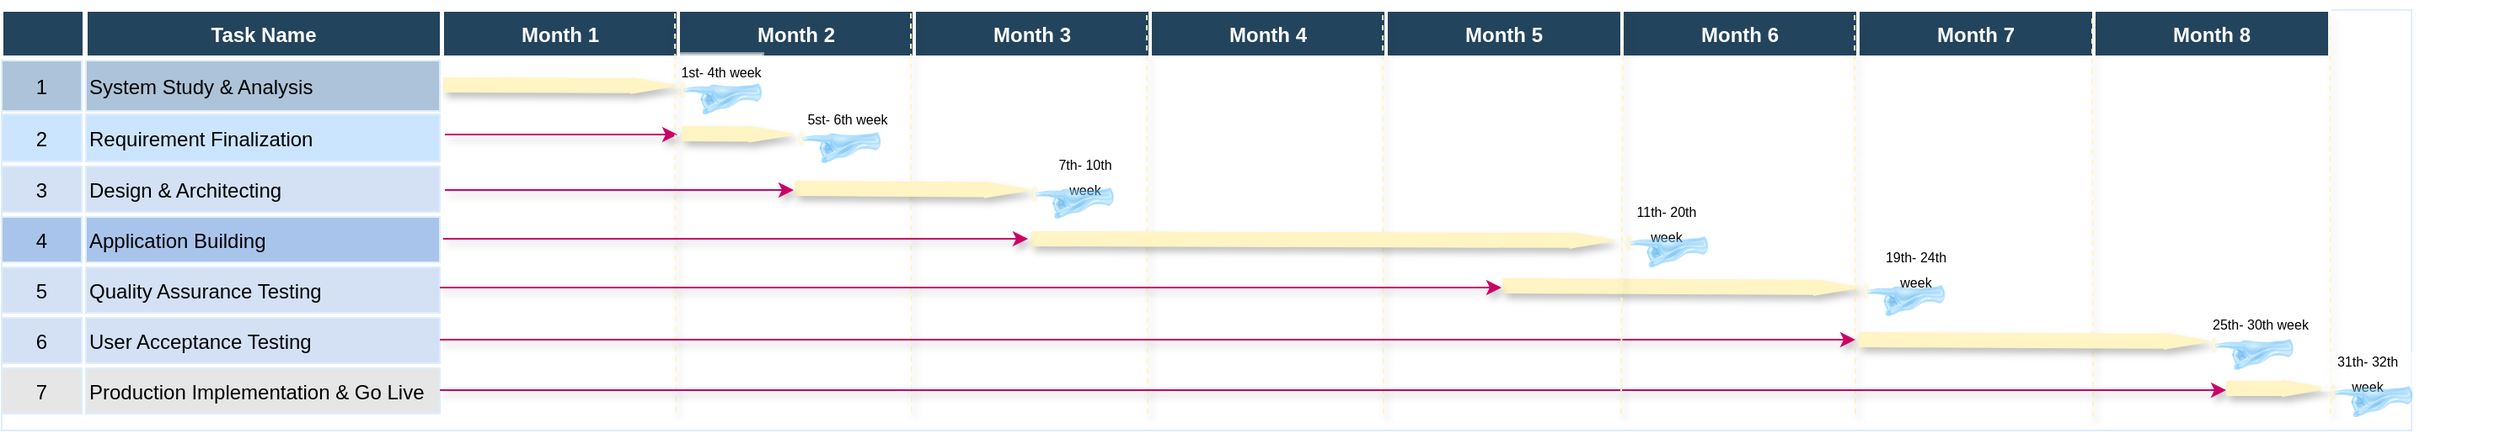 <mxfile version="13.6.2" type="github">
  <diagram name="Page-1" id="8378b5f6-a2b2-b727-a746-972ab9d02e00">
    <mxGraphModel dx="4849" dy="592" grid="1" gridSize="10" guides="1" tooltips="1" connect="0" arrows="1" fold="1" page="1" pageScale="1.5" pageWidth="1169" pageHeight="827" background="#ffffff" math="0" shadow="0">
      <root>
        <mxCell id="0" />
        <mxCell id="1" parent="0" />
        <mxCell id="iz-O9aYa_GpuZ4qTTY7D-351" value="" style="align=left;strokeColor=#DEEDFF" vertex="1" parent="1">
          <mxGeometry x="-1800" y="30" width="1430" height="250" as="geometry" />
        </mxCell>
        <mxCell id="63" value="1" style="strokeColor=#DEEDFF;fillColor=#ADC3D9" parent="1" vertex="1">
          <mxGeometry x="-1800" y="60" width="47.5" height="30" as="geometry" />
        </mxCell>
        <mxCell id="64" value="System Study &amp; Analysis" style="align=left;strokeColor=#DEEDFF;fillColor=#ADC3D9" parent="1" vertex="1">
          <mxGeometry x="-1750" y="60" width="210" height="30" as="geometry" />
        </mxCell>
        <mxCell id="69" value="2" style="strokeColor=#DEEDFF;fillColor=#CCE5FF" parent="1" vertex="1">
          <mxGeometry x="-1800" y="92" width="47.5" height="28" as="geometry" />
        </mxCell>
        <mxCell id="iz-O9aYa_GpuZ4qTTY7D-308" value="" style="edgeStyle=orthogonalEdgeStyle;rounded=0;orthogonalLoop=1;jettySize=auto;html=1;shadow=1;strokeColor=#CC0066;fillColor=#FFF4C3;" edge="1" parent="1">
          <mxGeometry relative="1" as="geometry">
            <mxPoint x="-1537" y="104" as="sourcePoint" />
            <mxPoint x="-1399" y="104" as="targetPoint" />
          </mxGeometry>
        </mxCell>
        <mxCell id="70" value="Requirement Finalization" style="align=left;strokeColor=#DEEDFF;fillColor=#CCE5FF" parent="1" vertex="1">
          <mxGeometry x="-1750" y="92" width="210" height="28" as="geometry" />
        </mxCell>
        <mxCell id="74" value="3" style="strokeColor=#DEEDFF;fillColor=#D4E1F5;" parent="1" vertex="1">
          <mxGeometry x="-1800" y="123" width="47.5" height="27" as="geometry" />
        </mxCell>
        <mxCell id="75" value="Design &amp; Architecting" style="align=left;strokeColor=#DEEDFF;fillColor=#D4E1F5;" parent="1" vertex="1">
          <mxGeometry x="-1750" y="123" width="210" height="27" as="geometry" />
        </mxCell>
        <mxCell id="79" value="4" style="strokeColor=#DEEDFF;fillColor=#A9C4EB;" parent="1" vertex="1">
          <mxGeometry x="-1800" y="153" width="47.5" height="27" as="geometry" />
        </mxCell>
        <mxCell id="80" value="Application Building" style="align=left;strokeColor=#DEEDFF;fillColor=#A9C4EB;" parent="1" vertex="1">
          <mxGeometry x="-1750" y="153" width="210" height="27" as="geometry" />
        </mxCell>
        <mxCell id="84" value="5" style="strokeColor=#DEEDFF;fillColor=#D4E1F5;" parent="1" vertex="1">
          <mxGeometry x="-1800" y="183" width="47.5" height="27" as="geometry" />
        </mxCell>
        <mxCell id="85" value="Quality Assurance Testing " style="align=left;strokeColor=#DEEDFF;fillColor=#D4E1F5;" parent="1" vertex="1">
          <mxGeometry x="-1750" y="183" width="210" height="27" as="geometry" />
        </mxCell>
        <mxCell id="89" value="6" style="strokeColor=#DEEDFF;fillColor=#D4E1F5;" parent="1" vertex="1">
          <mxGeometry x="-1800" y="213" width="47.5" height="27" as="geometry" />
        </mxCell>
        <mxCell id="90" value="User Acceptance Testing" style="align=left;strokeColor=#DEEDFF;fillColor=#D4E1F5;" parent="1" vertex="1">
          <mxGeometry x="-1750" y="213" width="210" height="27" as="geometry" />
        </mxCell>
        <mxCell id="94" value="7" style="strokeColor=#DEEDFF;fillColor=#E6E6E6;" parent="1" vertex="1">
          <mxGeometry x="-1800" y="243" width="47.5" height="27" as="geometry" />
        </mxCell>
        <mxCell id="95" value="Production Implementation &amp; Go Live" style="align=left;strokeColor=#DEEDFF;fillColor=#E6E6E6;" parent="1" vertex="1">
          <mxGeometry x="-1750" y="243" width="210" height="27" as="geometry" />
        </mxCell>
        <mxCell id="4" value="Month 1" style="fillColor=#23445D;strokeColor=#FFFFFF;strokeWidth=2;fontColor=#FFFFFF;fontStyle=1" parent="1" vertex="1">
          <mxGeometry x="-1538.5" y="30" width="140" height="28" as="geometry" />
        </mxCell>
        <mxCell id="15" value="Month 2" style="fillColor=#23445D;strokeColor=#FFFFFF;strokeWidth=2;fontColor=#FFFFFF;fontStyle=1" parent="1" vertex="1">
          <mxGeometry x="-1398.5" y="30" width="140" height="28" as="geometry" />
        </mxCell>
        <mxCell id="23" value="Month 3" style="fillColor=#23445D;strokeColor=#FFFFFF;strokeWidth=2;fontColor=#FFFFFF;fontStyle=1" parent="1" vertex="1">
          <mxGeometry x="-1258.5" y="30" width="140" height="28" as="geometry" />
        </mxCell>
        <mxCell id="31" value="Month 4" style="fillColor=#23445D;strokeColor=#FFFFFF;strokeWidth=2;fontColor=#FFFFFF;fontStyle=1" parent="1" vertex="1">
          <mxGeometry x="-1118.5" y="30" width="140" height="28" as="geometry" />
        </mxCell>
        <mxCell id="39" value="Month 5" style="fillColor=#23445D;strokeColor=#FFFFFF;strokeWidth=2;fontColor=#FFFFFF;fontStyle=1" parent="1" vertex="1">
          <mxGeometry x="-978.5" y="30" width="140" height="28" as="geometry" />
        </mxCell>
        <mxCell id="47" value="Month 6" style="fillColor=#23445D;strokeColor=#FFFFFF;strokeWidth=2;fontColor=#FFFFFF;fontStyle=1" parent="1" vertex="1">
          <mxGeometry x="-838.5" y="30" width="140" height="28" as="geometry" />
        </mxCell>
        <mxCell id="55" value="Month 7" style="fillColor=#23445D;strokeColor=#FFFFFF;strokeWidth=2;fontColor=#FFFFFF;fontStyle=1" parent="1" vertex="1">
          <mxGeometry x="-698.5" y="30" width="140" height="28" as="geometry" />
        </mxCell>
        <mxCell id="iz-O9aYa_GpuZ4qTTY7D-278" value="Month 8" style="fillColor=#23445D;strokeColor=#FFFFFF;strokeWidth=2;fontColor=#FFFFFF;fontStyle=1" vertex="1" parent="1">
          <mxGeometry x="-558.5" y="30" width="140" height="28" as="geometry" />
        </mxCell>
        <mxCell id="iz-O9aYa_GpuZ4qTTY7D-280" value="Task Name" style="fillColor=#23445D;strokeColor=#FFFFFF;strokeWidth=2;fontColor=#FFFFFF;fontStyle=1" vertex="1" parent="1">
          <mxGeometry x="-1750" y="30" width="211" height="28" as="geometry" />
        </mxCell>
        <mxCell id="iz-O9aYa_GpuZ4qTTY7D-284" value="" style="fillColor=#23445D;strokeColor=#FFFFFF;strokeWidth=2;fontColor=#FFFFFF;fontStyle=1" vertex="1" parent="1">
          <mxGeometry x="-1800" y="30" width="49" height="28" as="geometry" />
        </mxCell>
        <mxCell id="iz-O9aYa_GpuZ4qTTY7D-286" value="" style="shape=flexArrow;endArrow=classic;html=1;endWidth=0;endSize=8.33;width=8;strokeColor=#FFF4C3;fillColor=#FFF4C3;shadow=1;" edge="1" parent="1">
          <mxGeometry width="50" height="50" relative="1" as="geometry">
            <mxPoint x="-1538" y="74.5" as="sourcePoint" />
            <mxPoint x="-1400" y="75" as="targetPoint" />
          </mxGeometry>
        </mxCell>
        <mxCell id="iz-O9aYa_GpuZ4qTTY7D-293" value="&lt;font style=&quot;font-size: 8px&quot;&gt;1st- 4th week&lt;/font&gt;" style="whiteSpace=wrap;html=1;strokeWidth=2;fillColor=#FFFFFF;opacity=50;strokeColor=#FFFFFF;" vertex="1" parent="1">
          <mxGeometry x="-1398.5" y="56" width="50" height="20" as="geometry" />
        </mxCell>
        <mxCell id="iz-O9aYa_GpuZ4qTTY7D-294" value="" style="endArrow=none;dashed=1;html=1;shadow=1;strokeColor=#FFF4C3;fillColor=#FFF4C3;" edge="1" parent="1">
          <mxGeometry width="50" height="50" relative="1" as="geometry">
            <mxPoint x="-1400" y="269" as="sourcePoint" />
            <mxPoint x="-1400.5" y="29" as="targetPoint" />
          </mxGeometry>
        </mxCell>
        <mxCell id="iz-O9aYa_GpuZ4qTTY7D-295" value="" style="endArrow=none;dashed=1;html=1;shadow=1;strokeColor=#FFF4C3;fillColor=#FFF4C3;" edge="1" parent="1">
          <mxGeometry width="50" height="50" relative="1" as="geometry">
            <mxPoint x="-1260" y="269" as="sourcePoint" />
            <mxPoint x="-1260.5" y="29" as="targetPoint" />
          </mxGeometry>
        </mxCell>
        <mxCell id="iz-O9aYa_GpuZ4qTTY7D-296" value="" style="endArrow=none;dashed=1;html=1;shadow=1;strokeColor=#FFF4C3;fillColor=#FFF4C3;" edge="1" parent="1">
          <mxGeometry width="50" height="50" relative="1" as="geometry">
            <mxPoint x="-1120" y="270" as="sourcePoint" />
            <mxPoint x="-1120.5" y="30" as="targetPoint" />
          </mxGeometry>
        </mxCell>
        <mxCell id="iz-O9aYa_GpuZ4qTTY7D-297" value="" style="endArrow=none;dashed=1;html=1;shadow=1;strokeColor=#FFF4C3;fillColor=#FFF4C3;" edge="1" parent="1">
          <mxGeometry width="50" height="50" relative="1" as="geometry">
            <mxPoint x="-980" y="270" as="sourcePoint" />
            <mxPoint x="-980.5" y="30" as="targetPoint" />
          </mxGeometry>
        </mxCell>
        <mxCell id="iz-O9aYa_GpuZ4qTTY7D-299" value="" style="endArrow=none;dashed=1;html=1;shadow=1;strokeColor=#FFF4C3;fillColor=#FFF4C3;" edge="1" parent="1">
          <mxGeometry width="50" height="50" relative="1" as="geometry">
            <mxPoint x="-700" y="270" as="sourcePoint" />
            <mxPoint x="-700.5" y="30" as="targetPoint" />
          </mxGeometry>
        </mxCell>
        <mxCell id="iz-O9aYa_GpuZ4qTTY7D-300" value="" style="endArrow=none;dashed=1;html=1;shadow=1;strokeColor=#FFF4C3;fillColor=#FFF4C3;" edge="1" parent="1">
          <mxGeometry width="50" height="50" relative="1" as="geometry">
            <mxPoint x="-559" y="272" as="sourcePoint" />
            <mxPoint x="-559.5" y="32" as="targetPoint" />
          </mxGeometry>
        </mxCell>
        <mxCell id="iz-O9aYa_GpuZ4qTTY7D-301" value="" style="shape=flexArrow;endArrow=classic;html=1;endWidth=0;endSize=8.33;width=8;strokeColor=#FFF4C3;fillColor=#FFF4C3;shadow=1;" edge="1" parent="1">
          <mxGeometry width="50" height="50" relative="1" as="geometry">
            <mxPoint x="-1396.5" y="103.5" as="sourcePoint" />
            <mxPoint x="-1330" y="104" as="targetPoint" />
          </mxGeometry>
        </mxCell>
        <mxCell id="iz-O9aYa_GpuZ4qTTY7D-302" value="&lt;font style=&quot;font-size: 8px&quot;&gt;5st- 6th week&lt;/font&gt;" style="whiteSpace=wrap;html=1;strokeWidth=2;fillColor=#FFFFFF;opacity=50;strokeColor=#FFFFFF;" vertex="1" parent="1">
          <mxGeometry x="-1323" y="84" width="50" height="20" as="geometry" />
        </mxCell>
        <mxCell id="iz-O9aYa_GpuZ4qTTY7D-303" value="" style="shape=flexArrow;endArrow=classic;html=1;endWidth=0;endSize=8.33;width=8;strokeColor=#FFF4C3;fillColor=#FFF4C3;shadow=1;" edge="1" parent="1">
          <mxGeometry width="50" height="50" relative="1" as="geometry">
            <mxPoint x="-1329.25" y="136" as="sourcePoint" />
            <mxPoint x="-1190" y="137" as="targetPoint" />
          </mxGeometry>
        </mxCell>
        <mxCell id="iz-O9aYa_GpuZ4qTTY7D-304" value="&lt;font style=&quot;font-size: 8px&quot;&gt;7th- 10th week&lt;/font&gt;" style="whiteSpace=wrap;html=1;strokeWidth=2;fillColor=#FFFFFF;opacity=50;strokeColor=#FFFFFF;" vertex="1" parent="1">
          <mxGeometry x="-1184" y="118" width="54" height="20" as="geometry" />
        </mxCell>
        <mxCell id="iz-O9aYa_GpuZ4qTTY7D-309" value="" style="edgeStyle=orthogonalEdgeStyle;rounded=0;orthogonalLoop=1;jettySize=auto;html=1;shadow=1;strokeColor=#CC0066;fillColor=#FFF4C3;" edge="1" parent="1">
          <mxGeometry relative="1" as="geometry">
            <mxPoint x="-1537" y="137" as="sourcePoint" />
            <mxPoint x="-1330" y="137" as="targetPoint" />
          </mxGeometry>
        </mxCell>
        <mxCell id="iz-O9aYa_GpuZ4qTTY7D-310" value="" style="shape=flexArrow;endArrow=classic;html=1;endWidth=0;endSize=8.33;width=8;strokeColor=#FFF4C3;fillColor=#FFF4C3;shadow=1;" edge="1" parent="1">
          <mxGeometry width="50" height="50" relative="1" as="geometry">
            <mxPoint x="-1189.25" y="166" as="sourcePoint" />
            <mxPoint x="-843" y="167" as="targetPoint" />
          </mxGeometry>
        </mxCell>
        <mxCell id="iz-O9aYa_GpuZ4qTTY7D-311" value="&lt;font style=&quot;font-size: 8px&quot;&gt;11th- 20th week&lt;/font&gt;" style="whiteSpace=wrap;html=1;strokeWidth=2;fillColor=#FFFFFF;opacity=50;strokeColor=#FFFFFF;" vertex="1" parent="1">
          <mxGeometry x="-839" y="146" width="54" height="20" as="geometry" />
        </mxCell>
        <mxCell id="iz-O9aYa_GpuZ4qTTY7D-312" value="" style="edgeStyle=orthogonalEdgeStyle;rounded=0;orthogonalLoop=1;jettySize=auto;html=1;shadow=1;strokeColor=#CC0066;fillColor=#FFF4C3;" edge="1" parent="1">
          <mxGeometry relative="1" as="geometry">
            <mxPoint x="-1538" y="166" as="sourcePoint" />
            <mxPoint x="-1191" y="166" as="targetPoint" />
          </mxGeometry>
        </mxCell>
        <mxCell id="iz-O9aYa_GpuZ4qTTY7D-313" value="" style="shape=flexArrow;endArrow=classic;html=1;endWidth=0;endSize=8.33;width=8;strokeColor=#FFF4C3;fillColor=#FFF4C3;shadow=1;" edge="1" parent="1">
          <mxGeometry width="50" height="50" relative="1" as="geometry">
            <mxPoint x="-909.25" y="194" as="sourcePoint" />
            <mxPoint x="-698" y="195" as="targetPoint" />
          </mxGeometry>
        </mxCell>
        <mxCell id="iz-O9aYa_GpuZ4qTTY7D-314" value="" style="edgeStyle=orthogonalEdgeStyle;rounded=0;orthogonalLoop=1;jettySize=auto;html=1;shadow=1;strokeColor=#CC0066;fillColor=#FFF4C3;" edge="1" parent="1">
          <mxGeometry relative="1" as="geometry">
            <mxPoint x="-1540" y="195" as="sourcePoint" />
            <mxPoint x="-910" y="195" as="targetPoint" />
          </mxGeometry>
        </mxCell>
        <mxCell id="iz-O9aYa_GpuZ4qTTY7D-315" value="&lt;font style=&quot;font-size: 8px&quot;&gt;19th- 24th week&lt;/font&gt;" style="whiteSpace=wrap;html=1;strokeWidth=2;fillColor=#FFFFFF;opacity=50;strokeColor=#FFFFFF;" vertex="1" parent="1">
          <mxGeometry x="-691" y="173" width="54" height="20" as="geometry" />
        </mxCell>
        <mxCell id="iz-O9aYa_GpuZ4qTTY7D-316" value="" style="edgeStyle=orthogonalEdgeStyle;rounded=0;orthogonalLoop=1;jettySize=auto;html=1;shadow=1;strokeColor=#CC0066;fillColor=#FFF4C3;" edge="1" parent="1">
          <mxGeometry relative="1" as="geometry">
            <mxPoint x="-1540" y="226" as="sourcePoint" />
            <mxPoint x="-700" y="226" as="targetPoint" />
          </mxGeometry>
        </mxCell>
        <mxCell id="iz-O9aYa_GpuZ4qTTY7D-317" value="" style="shape=flexArrow;endArrow=classic;html=1;endWidth=0;endSize=8.33;width=8;strokeColor=#FFF4C3;fillColor=#FFF4C3;shadow=1;" edge="1" parent="1">
          <mxGeometry width="50" height="50" relative="1" as="geometry">
            <mxPoint x="-698" y="226" as="sourcePoint" />
            <mxPoint x="-490" y="227" as="targetPoint" />
          </mxGeometry>
        </mxCell>
        <mxCell id="iz-O9aYa_GpuZ4qTTY7D-318" value="&lt;font style=&quot;font-size: 8px&quot;&gt;25th- 30th week&lt;/font&gt;" style="whiteSpace=wrap;html=1;strokeWidth=2;fillColor=#FFFFFF;opacity=50;strokeColor=#FFFFFF;" vertex="1" parent="1">
          <mxGeometry x="-489" y="205" width="59" height="21" as="geometry" />
        </mxCell>
        <mxCell id="iz-O9aYa_GpuZ4qTTY7D-319" value="" style="edgeStyle=orthogonalEdgeStyle;rounded=0;orthogonalLoop=1;jettySize=auto;html=1;shadow=1;strokeColor=#CC0066;fillColor=#FFF4C3;" edge="1" parent="1">
          <mxGeometry relative="1" as="geometry">
            <mxPoint x="-1540" y="256" as="sourcePoint" />
            <mxPoint x="-480" y="256" as="targetPoint" />
          </mxGeometry>
        </mxCell>
        <mxCell id="iz-O9aYa_GpuZ4qTTY7D-320" value="" style="shape=flexArrow;endArrow=classic;html=1;endWidth=0;endSize=8.33;width=8;strokeColor=#FFF4C3;fillColor=#FFF4C3;shadow=1;" edge="1" parent="1">
          <mxGeometry width="50" height="50" relative="1" as="geometry">
            <mxPoint x="-480" y="255" as="sourcePoint" />
            <mxPoint x="-420" y="255" as="targetPoint" />
          </mxGeometry>
        </mxCell>
        <mxCell id="iz-O9aYa_GpuZ4qTTY7D-321" value="" style="endArrow=none;dashed=1;html=1;shadow=1;strokeColor=#FFF4C3;fillColor=#FFF4C3;" edge="1" parent="1">
          <mxGeometry width="50" height="50" relative="1" as="geometry">
            <mxPoint x="-418" y="270" as="sourcePoint" />
            <mxPoint x="-418.5" y="30" as="targetPoint" />
          </mxGeometry>
        </mxCell>
        <mxCell id="iz-O9aYa_GpuZ4qTTY7D-322" value="&lt;font style=&quot;font-size: 8px&quot;&gt;31th- 32th week&lt;/font&gt;" style="whiteSpace=wrap;html=1;strokeWidth=2;fillColor=#FFFFFF;opacity=50;strokeColor=#FFFFFF;" vertex="1" parent="1">
          <mxGeometry x="-423" y="234" width="54" height="22" as="geometry" />
        </mxCell>
        <mxCell id="iz-O9aYa_GpuZ4qTTY7D-326" value="" style="image;html=1;image=img/lib/clip_art/computers/Touch_128x128.png;strokeColor=#00FF00;strokeWidth=2;fillColor=#FFB570;opacity=50;rotation=0;direction=east;" vertex="1" parent="1">
          <mxGeometry x="-1240" y="134" width="150.51" height="20" as="geometry" />
        </mxCell>
        <mxCell id="iz-O9aYa_GpuZ4qTTY7D-329" value="" style="endArrow=none;dashed=1;html=1;shadow=1;strokeColor=#FFF4C3;fillColor=#FFF4C3;entryX=1.004;entryY=0.071;entryDx=0;entryDy=0;entryPerimeter=0;" edge="1" parent="1" target="39">
          <mxGeometry width="50" height="50" relative="1" as="geometry">
            <mxPoint x="-839" y="270" as="sourcePoint" />
            <mxPoint x="-838" y="37" as="targetPoint" />
          </mxGeometry>
        </mxCell>
        <mxCell id="iz-O9aYa_GpuZ4qTTY7D-333" value="" style="image;html=1;image=img/lib/clip_art/computers/Touch_128x128.png;strokeColor=#00FF00;strokeWidth=2;fillColor=#FFB570;opacity=50;rotation=0;direction=east;" vertex="1" parent="1">
          <mxGeometry x="-887.26" y="163" width="150.51" height="20" as="geometry" />
        </mxCell>
        <mxCell id="iz-O9aYa_GpuZ4qTTY7D-334" value="" style="image;html=1;image=img/lib/clip_art/computers/Touch_128x128.png;strokeColor=#00FF00;strokeWidth=2;fillColor=#FFB570;opacity=50;rotation=0;direction=east;" vertex="1" parent="1">
          <mxGeometry x="-540" y="224" width="150.51" height="20" as="geometry" />
        </mxCell>
        <mxCell id="iz-O9aYa_GpuZ4qTTY7D-335" value="" style="image;html=1;image=img/lib/clip_art/computers/Touch_128x128.png;strokeColor=#00FF00;strokeWidth=2;fillColor=#FFB570;opacity=50;rotation=0;direction=east;" vertex="1" parent="1">
          <mxGeometry x="-469.26" y="252" width="150.51" height="20" as="geometry" />
        </mxCell>
        <mxCell id="iz-O9aYa_GpuZ4qTTY7D-336" value="" style="image;html=1;image=img/lib/clip_art/computers/Touch_128x128.png;strokeColor=#00FF00;strokeWidth=2;fillColor=#FFB570;opacity=50;rotation=0;direction=east;" vertex="1" parent="1">
          <mxGeometry x="-1378.26" y="101" width="150.51" height="20" as="geometry" />
        </mxCell>
        <mxCell id="iz-O9aYa_GpuZ4qTTY7D-337" value="" style="image;html=1;image=img/lib/clip_art/computers/Touch_128x128.png;strokeColor=#00FF00;strokeWidth=2;fillColor=#FFB570;opacity=50;rotation=0;direction=east;" vertex="1" parent="1">
          <mxGeometry x="-1448.76" y="72" width="150.51" height="20" as="geometry" />
        </mxCell>
        <mxCell id="iz-O9aYa_GpuZ4qTTY7D-338" value="" style="image;html=1;image=img/lib/clip_art/computers/Touch_128x128.png;strokeColor=#00FF00;strokeWidth=2;fillColor=#FFB570;opacity=50;rotation=0;direction=east;" vertex="1" parent="1">
          <mxGeometry x="-746.75" y="192" width="150.51" height="20" as="geometry" />
        </mxCell>
      </root>
    </mxGraphModel>
  </diagram>
</mxfile>
